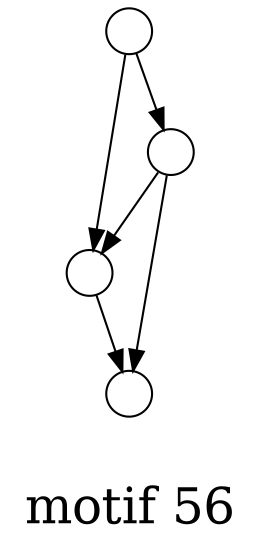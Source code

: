 /*****
motif 56
*****/

digraph G {
  graph [splines=false overlap=false]
  node  [shape=ellipse, width=0.3, height=0.3, label=""]
  0 ;
  1 ;
  2 ;
  3 ;
  0 -> 1;
  0 -> 2;
  1 -> 2;
  1 -> 3;
  2 -> 3;
  label = "\nmotif 56\n";  fontsize=24;
}

